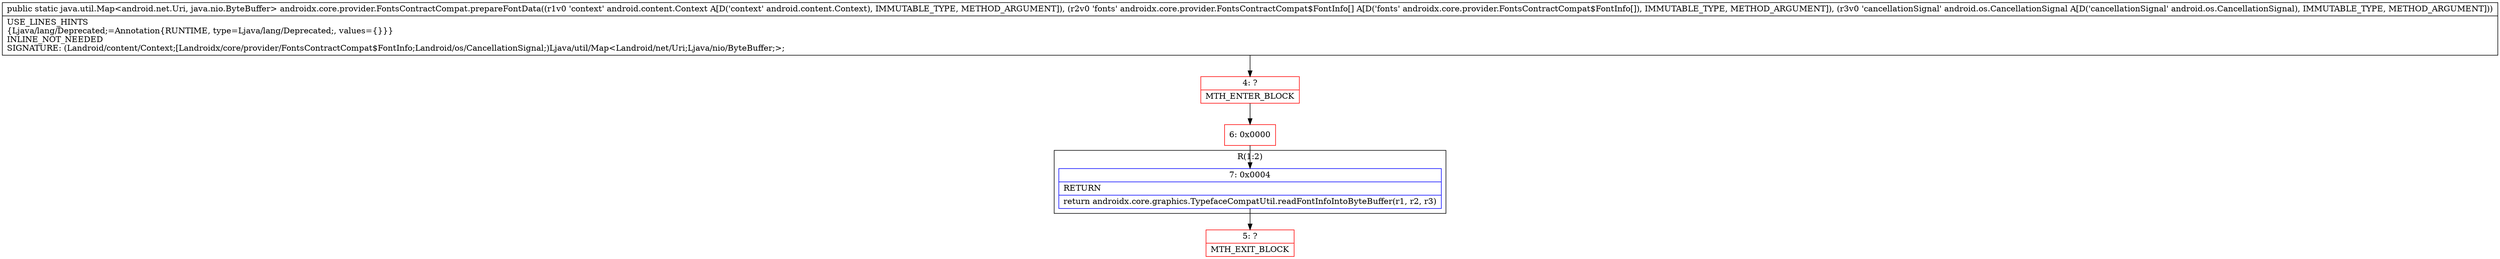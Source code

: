 digraph "CFG forandroidx.core.provider.FontsContractCompat.prepareFontData(Landroid\/content\/Context;[Landroidx\/core\/provider\/FontsContractCompat$FontInfo;Landroid\/os\/CancellationSignal;)Ljava\/util\/Map;" {
subgraph cluster_Region_1046328681 {
label = "R(1:2)";
node [shape=record,color=blue];
Node_7 [shape=record,label="{7\:\ 0x0004|RETURN\l|return androidx.core.graphics.TypefaceCompatUtil.readFontInfoIntoByteBuffer(r1, r2, r3)\l}"];
}
Node_4 [shape=record,color=red,label="{4\:\ ?|MTH_ENTER_BLOCK\l}"];
Node_6 [shape=record,color=red,label="{6\:\ 0x0000}"];
Node_5 [shape=record,color=red,label="{5\:\ ?|MTH_EXIT_BLOCK\l}"];
MethodNode[shape=record,label="{public static java.util.Map\<android.net.Uri, java.nio.ByteBuffer\> androidx.core.provider.FontsContractCompat.prepareFontData((r1v0 'context' android.content.Context A[D('context' android.content.Context), IMMUTABLE_TYPE, METHOD_ARGUMENT]), (r2v0 'fonts' androidx.core.provider.FontsContractCompat$FontInfo[] A[D('fonts' androidx.core.provider.FontsContractCompat$FontInfo[]), IMMUTABLE_TYPE, METHOD_ARGUMENT]), (r3v0 'cancellationSignal' android.os.CancellationSignal A[D('cancellationSignal' android.os.CancellationSignal), IMMUTABLE_TYPE, METHOD_ARGUMENT]))  | USE_LINES_HINTS\l\{Ljava\/lang\/Deprecated;=Annotation\{RUNTIME, type=Ljava\/lang\/Deprecated;, values=\{\}\}\}\lINLINE_NOT_NEEDED\lSIGNATURE: (Landroid\/content\/Context;[Landroidx\/core\/provider\/FontsContractCompat$FontInfo;Landroid\/os\/CancellationSignal;)Ljava\/util\/Map\<Landroid\/net\/Uri;Ljava\/nio\/ByteBuffer;\>;\l}"];
MethodNode -> Node_4;Node_7 -> Node_5;
Node_4 -> Node_6;
Node_6 -> Node_7;
}

